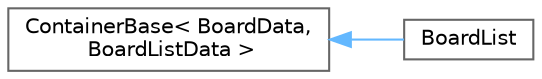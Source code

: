 digraph "Graphical Class Hierarchy"
{
 // LATEX_PDF_SIZE
  bgcolor="transparent";
  edge [fontname=Helvetica,fontsize=10,labelfontname=Helvetica,labelfontsize=10];
  node [fontname=Helvetica,fontsize=10,shape=box,height=0.2,width=0.4];
  rankdir="LR";
  Node0 [id="Node000000",label="ContainerBase\< BoardData,\l BoardListData \>",height=0.2,width=0.4,color="grey40", fillcolor="white", style="filled",URL="$classContainerBase.html",tooltip=" "];
  Node0 -> Node1 [id="edge1_Node000000_Node000001",dir="back",color="steelblue1",style="solid",tooltip=" "];
  Node1 [id="Node000001",label="BoardList",height=0.2,width=0.4,color="grey40", fillcolor="white", style="filled",URL="$classBoardList.html",tooltip="List class representing a list of cards."];
}
